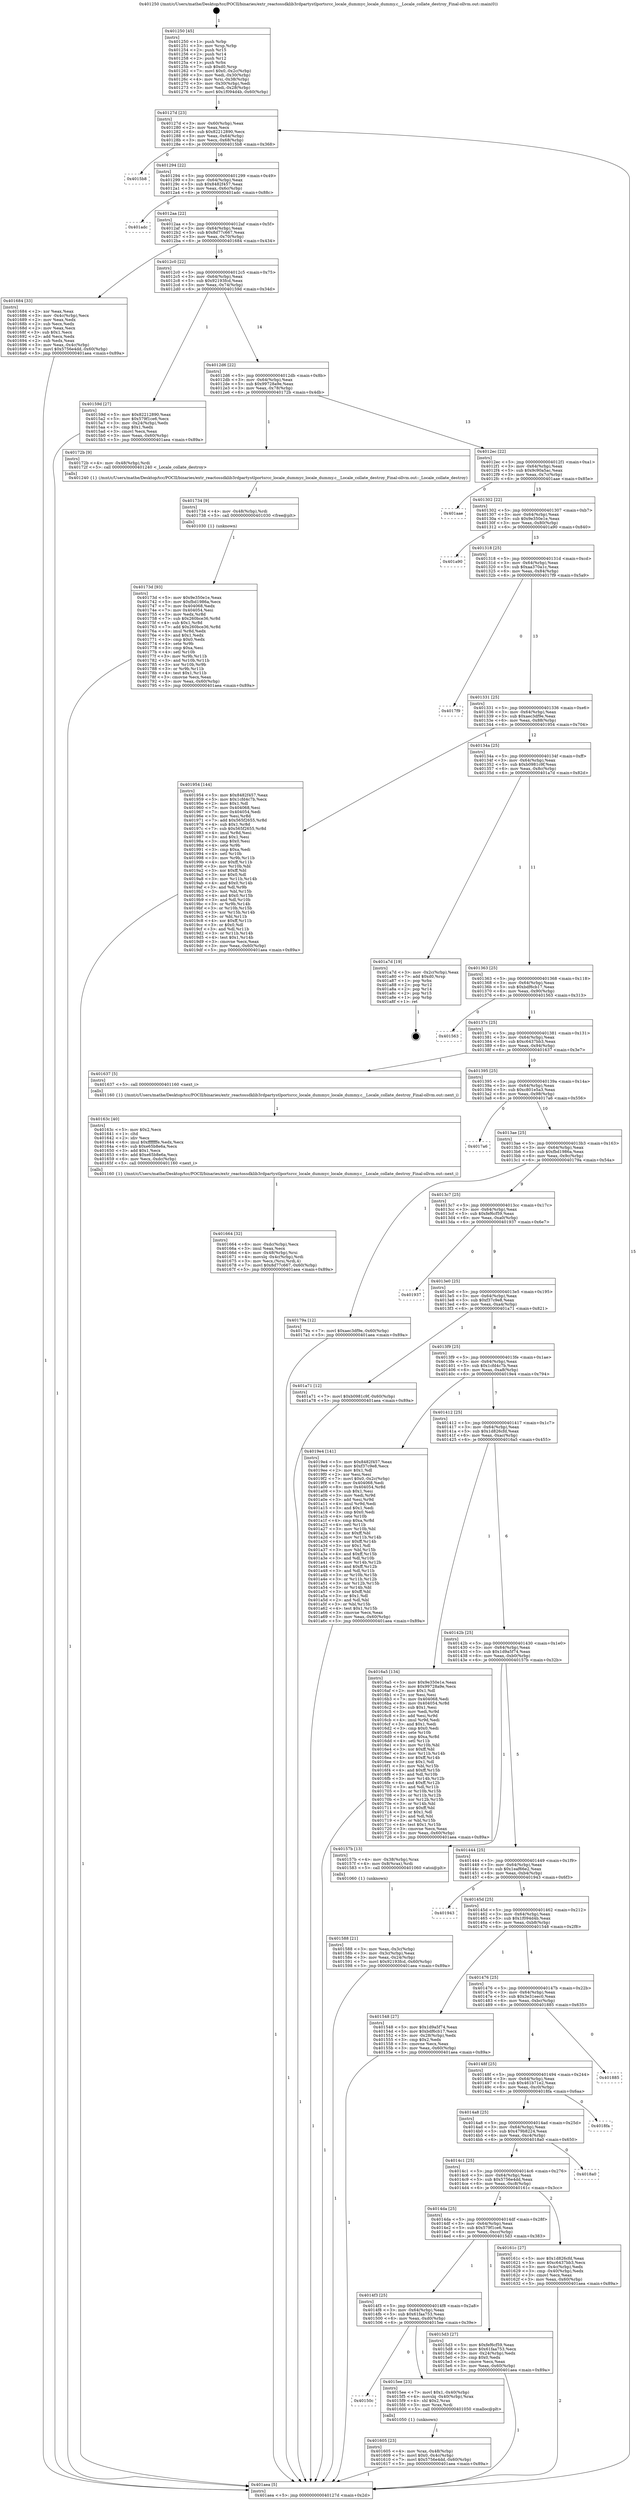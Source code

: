 digraph "0x401250" {
  label = "0x401250 (/mnt/c/Users/mathe/Desktop/tcc/POCII/binaries/extr_reactossdklib3rdpartystlportsrcc_locale_dummyc_locale_dummy.c__Locale_collate_destroy_Final-ollvm.out::main(0))"
  labelloc = "t"
  node[shape=record]

  Entry [label="",width=0.3,height=0.3,shape=circle,fillcolor=black,style=filled]
  "0x40127d" [label="{
     0x40127d [23]\l
     | [instrs]\l
     &nbsp;&nbsp;0x40127d \<+3\>: mov -0x60(%rbp),%eax\l
     &nbsp;&nbsp;0x401280 \<+2\>: mov %eax,%ecx\l
     &nbsp;&nbsp;0x401282 \<+6\>: sub $0x82212890,%ecx\l
     &nbsp;&nbsp;0x401288 \<+3\>: mov %eax,-0x64(%rbp)\l
     &nbsp;&nbsp;0x40128b \<+3\>: mov %ecx,-0x68(%rbp)\l
     &nbsp;&nbsp;0x40128e \<+6\>: je 00000000004015b8 \<main+0x368\>\l
  }"]
  "0x4015b8" [label="{
     0x4015b8\l
  }", style=dashed]
  "0x401294" [label="{
     0x401294 [22]\l
     | [instrs]\l
     &nbsp;&nbsp;0x401294 \<+5\>: jmp 0000000000401299 \<main+0x49\>\l
     &nbsp;&nbsp;0x401299 \<+3\>: mov -0x64(%rbp),%eax\l
     &nbsp;&nbsp;0x40129c \<+5\>: sub $0x8482f457,%eax\l
     &nbsp;&nbsp;0x4012a1 \<+3\>: mov %eax,-0x6c(%rbp)\l
     &nbsp;&nbsp;0x4012a4 \<+6\>: je 0000000000401adc \<main+0x88c\>\l
  }"]
  Exit [label="",width=0.3,height=0.3,shape=circle,fillcolor=black,style=filled,peripheries=2]
  "0x401adc" [label="{
     0x401adc\l
  }", style=dashed]
  "0x4012aa" [label="{
     0x4012aa [22]\l
     | [instrs]\l
     &nbsp;&nbsp;0x4012aa \<+5\>: jmp 00000000004012af \<main+0x5f\>\l
     &nbsp;&nbsp;0x4012af \<+3\>: mov -0x64(%rbp),%eax\l
     &nbsp;&nbsp;0x4012b2 \<+5\>: sub $0x8d77c667,%eax\l
     &nbsp;&nbsp;0x4012b7 \<+3\>: mov %eax,-0x70(%rbp)\l
     &nbsp;&nbsp;0x4012ba \<+6\>: je 0000000000401684 \<main+0x434\>\l
  }"]
  "0x40173d" [label="{
     0x40173d [93]\l
     | [instrs]\l
     &nbsp;&nbsp;0x40173d \<+5\>: mov $0x9e350e1e,%eax\l
     &nbsp;&nbsp;0x401742 \<+5\>: mov $0xfbd1986a,%ecx\l
     &nbsp;&nbsp;0x401747 \<+7\>: mov 0x404068,%edx\l
     &nbsp;&nbsp;0x40174e \<+7\>: mov 0x404054,%esi\l
     &nbsp;&nbsp;0x401755 \<+3\>: mov %edx,%r8d\l
     &nbsp;&nbsp;0x401758 \<+7\>: sub $0x260bce36,%r8d\l
     &nbsp;&nbsp;0x40175f \<+4\>: sub $0x1,%r8d\l
     &nbsp;&nbsp;0x401763 \<+7\>: add $0x260bce36,%r8d\l
     &nbsp;&nbsp;0x40176a \<+4\>: imul %r8d,%edx\l
     &nbsp;&nbsp;0x40176e \<+3\>: and $0x1,%edx\l
     &nbsp;&nbsp;0x401771 \<+3\>: cmp $0x0,%edx\l
     &nbsp;&nbsp;0x401774 \<+4\>: sete %r9b\l
     &nbsp;&nbsp;0x401778 \<+3\>: cmp $0xa,%esi\l
     &nbsp;&nbsp;0x40177b \<+4\>: setl %r10b\l
     &nbsp;&nbsp;0x40177f \<+3\>: mov %r9b,%r11b\l
     &nbsp;&nbsp;0x401782 \<+3\>: and %r10b,%r11b\l
     &nbsp;&nbsp;0x401785 \<+3\>: xor %r10b,%r9b\l
     &nbsp;&nbsp;0x401788 \<+3\>: or %r9b,%r11b\l
     &nbsp;&nbsp;0x40178b \<+4\>: test $0x1,%r11b\l
     &nbsp;&nbsp;0x40178f \<+3\>: cmovne %ecx,%eax\l
     &nbsp;&nbsp;0x401792 \<+3\>: mov %eax,-0x60(%rbp)\l
     &nbsp;&nbsp;0x401795 \<+5\>: jmp 0000000000401aea \<main+0x89a\>\l
  }"]
  "0x401684" [label="{
     0x401684 [33]\l
     | [instrs]\l
     &nbsp;&nbsp;0x401684 \<+2\>: xor %eax,%eax\l
     &nbsp;&nbsp;0x401686 \<+3\>: mov -0x4c(%rbp),%ecx\l
     &nbsp;&nbsp;0x401689 \<+2\>: mov %eax,%edx\l
     &nbsp;&nbsp;0x40168b \<+2\>: sub %ecx,%edx\l
     &nbsp;&nbsp;0x40168d \<+2\>: mov %eax,%ecx\l
     &nbsp;&nbsp;0x40168f \<+3\>: sub $0x1,%ecx\l
     &nbsp;&nbsp;0x401692 \<+2\>: add %ecx,%edx\l
     &nbsp;&nbsp;0x401694 \<+2\>: sub %edx,%eax\l
     &nbsp;&nbsp;0x401696 \<+3\>: mov %eax,-0x4c(%rbp)\l
     &nbsp;&nbsp;0x401699 \<+7\>: movl $0x5756e4dd,-0x60(%rbp)\l
     &nbsp;&nbsp;0x4016a0 \<+5\>: jmp 0000000000401aea \<main+0x89a\>\l
  }"]
  "0x4012c0" [label="{
     0x4012c0 [22]\l
     | [instrs]\l
     &nbsp;&nbsp;0x4012c0 \<+5\>: jmp 00000000004012c5 \<main+0x75\>\l
     &nbsp;&nbsp;0x4012c5 \<+3\>: mov -0x64(%rbp),%eax\l
     &nbsp;&nbsp;0x4012c8 \<+5\>: sub $0x92193fcd,%eax\l
     &nbsp;&nbsp;0x4012cd \<+3\>: mov %eax,-0x74(%rbp)\l
     &nbsp;&nbsp;0x4012d0 \<+6\>: je 000000000040159d \<main+0x34d\>\l
  }"]
  "0x401734" [label="{
     0x401734 [9]\l
     | [instrs]\l
     &nbsp;&nbsp;0x401734 \<+4\>: mov -0x48(%rbp),%rdi\l
     &nbsp;&nbsp;0x401738 \<+5\>: call 0000000000401030 \<free@plt\>\l
     | [calls]\l
     &nbsp;&nbsp;0x401030 \{1\} (unknown)\l
  }"]
  "0x40159d" [label="{
     0x40159d [27]\l
     | [instrs]\l
     &nbsp;&nbsp;0x40159d \<+5\>: mov $0x82212890,%eax\l
     &nbsp;&nbsp;0x4015a2 \<+5\>: mov $0x579f1ce6,%ecx\l
     &nbsp;&nbsp;0x4015a7 \<+3\>: mov -0x24(%rbp),%edx\l
     &nbsp;&nbsp;0x4015aa \<+3\>: cmp $0x1,%edx\l
     &nbsp;&nbsp;0x4015ad \<+3\>: cmovl %ecx,%eax\l
     &nbsp;&nbsp;0x4015b0 \<+3\>: mov %eax,-0x60(%rbp)\l
     &nbsp;&nbsp;0x4015b3 \<+5\>: jmp 0000000000401aea \<main+0x89a\>\l
  }"]
  "0x4012d6" [label="{
     0x4012d6 [22]\l
     | [instrs]\l
     &nbsp;&nbsp;0x4012d6 \<+5\>: jmp 00000000004012db \<main+0x8b\>\l
     &nbsp;&nbsp;0x4012db \<+3\>: mov -0x64(%rbp),%eax\l
     &nbsp;&nbsp;0x4012de \<+5\>: sub $0x99728a9e,%eax\l
     &nbsp;&nbsp;0x4012e3 \<+3\>: mov %eax,-0x78(%rbp)\l
     &nbsp;&nbsp;0x4012e6 \<+6\>: je 000000000040172b \<main+0x4db\>\l
  }"]
  "0x401664" [label="{
     0x401664 [32]\l
     | [instrs]\l
     &nbsp;&nbsp;0x401664 \<+6\>: mov -0xdc(%rbp),%ecx\l
     &nbsp;&nbsp;0x40166a \<+3\>: imul %eax,%ecx\l
     &nbsp;&nbsp;0x40166d \<+4\>: mov -0x48(%rbp),%rsi\l
     &nbsp;&nbsp;0x401671 \<+4\>: movslq -0x4c(%rbp),%rdi\l
     &nbsp;&nbsp;0x401675 \<+3\>: mov %ecx,(%rsi,%rdi,4)\l
     &nbsp;&nbsp;0x401678 \<+7\>: movl $0x8d77c667,-0x60(%rbp)\l
     &nbsp;&nbsp;0x40167f \<+5\>: jmp 0000000000401aea \<main+0x89a\>\l
  }"]
  "0x40172b" [label="{
     0x40172b [9]\l
     | [instrs]\l
     &nbsp;&nbsp;0x40172b \<+4\>: mov -0x48(%rbp),%rdi\l
     &nbsp;&nbsp;0x40172f \<+5\>: call 0000000000401240 \<_Locale_collate_destroy\>\l
     | [calls]\l
     &nbsp;&nbsp;0x401240 \{1\} (/mnt/c/Users/mathe/Desktop/tcc/POCII/binaries/extr_reactossdklib3rdpartystlportsrcc_locale_dummyc_locale_dummy.c__Locale_collate_destroy_Final-ollvm.out::_Locale_collate_destroy)\l
  }"]
  "0x4012ec" [label="{
     0x4012ec [22]\l
     | [instrs]\l
     &nbsp;&nbsp;0x4012ec \<+5\>: jmp 00000000004012f1 \<main+0xa1\>\l
     &nbsp;&nbsp;0x4012f1 \<+3\>: mov -0x64(%rbp),%eax\l
     &nbsp;&nbsp;0x4012f4 \<+5\>: sub $0x9c90a5ac,%eax\l
     &nbsp;&nbsp;0x4012f9 \<+3\>: mov %eax,-0x7c(%rbp)\l
     &nbsp;&nbsp;0x4012fc \<+6\>: je 0000000000401aae \<main+0x85e\>\l
  }"]
  "0x40163c" [label="{
     0x40163c [40]\l
     | [instrs]\l
     &nbsp;&nbsp;0x40163c \<+5\>: mov $0x2,%ecx\l
     &nbsp;&nbsp;0x401641 \<+1\>: cltd\l
     &nbsp;&nbsp;0x401642 \<+2\>: idiv %ecx\l
     &nbsp;&nbsp;0x401644 \<+6\>: imul $0xfffffffe,%edx,%ecx\l
     &nbsp;&nbsp;0x40164a \<+6\>: sub $0xe65b8e6a,%ecx\l
     &nbsp;&nbsp;0x401650 \<+3\>: add $0x1,%ecx\l
     &nbsp;&nbsp;0x401653 \<+6\>: add $0xe65b8e6a,%ecx\l
     &nbsp;&nbsp;0x401659 \<+6\>: mov %ecx,-0xdc(%rbp)\l
     &nbsp;&nbsp;0x40165f \<+5\>: call 0000000000401160 \<next_i\>\l
     | [calls]\l
     &nbsp;&nbsp;0x401160 \{1\} (/mnt/c/Users/mathe/Desktop/tcc/POCII/binaries/extr_reactossdklib3rdpartystlportsrcc_locale_dummyc_locale_dummy.c__Locale_collate_destroy_Final-ollvm.out::next_i)\l
  }"]
  "0x401aae" [label="{
     0x401aae\l
  }", style=dashed]
  "0x401302" [label="{
     0x401302 [22]\l
     | [instrs]\l
     &nbsp;&nbsp;0x401302 \<+5\>: jmp 0000000000401307 \<main+0xb7\>\l
     &nbsp;&nbsp;0x401307 \<+3\>: mov -0x64(%rbp),%eax\l
     &nbsp;&nbsp;0x40130a \<+5\>: sub $0x9e350e1e,%eax\l
     &nbsp;&nbsp;0x40130f \<+3\>: mov %eax,-0x80(%rbp)\l
     &nbsp;&nbsp;0x401312 \<+6\>: je 0000000000401a90 \<main+0x840\>\l
  }"]
  "0x401605" [label="{
     0x401605 [23]\l
     | [instrs]\l
     &nbsp;&nbsp;0x401605 \<+4\>: mov %rax,-0x48(%rbp)\l
     &nbsp;&nbsp;0x401609 \<+7\>: movl $0x0,-0x4c(%rbp)\l
     &nbsp;&nbsp;0x401610 \<+7\>: movl $0x5756e4dd,-0x60(%rbp)\l
     &nbsp;&nbsp;0x401617 \<+5\>: jmp 0000000000401aea \<main+0x89a\>\l
  }"]
  "0x401a90" [label="{
     0x401a90\l
  }", style=dashed]
  "0x401318" [label="{
     0x401318 [25]\l
     | [instrs]\l
     &nbsp;&nbsp;0x401318 \<+5\>: jmp 000000000040131d \<main+0xcd\>\l
     &nbsp;&nbsp;0x40131d \<+3\>: mov -0x64(%rbp),%eax\l
     &nbsp;&nbsp;0x401320 \<+5\>: sub $0xaa370a1c,%eax\l
     &nbsp;&nbsp;0x401325 \<+6\>: mov %eax,-0x84(%rbp)\l
     &nbsp;&nbsp;0x40132b \<+6\>: je 00000000004017f9 \<main+0x5a9\>\l
  }"]
  "0x40150c" [label="{
     0x40150c\l
  }", style=dashed]
  "0x4017f9" [label="{
     0x4017f9\l
  }", style=dashed]
  "0x401331" [label="{
     0x401331 [25]\l
     | [instrs]\l
     &nbsp;&nbsp;0x401331 \<+5\>: jmp 0000000000401336 \<main+0xe6\>\l
     &nbsp;&nbsp;0x401336 \<+3\>: mov -0x64(%rbp),%eax\l
     &nbsp;&nbsp;0x401339 \<+5\>: sub $0xaec3df9e,%eax\l
     &nbsp;&nbsp;0x40133e \<+6\>: mov %eax,-0x88(%rbp)\l
     &nbsp;&nbsp;0x401344 \<+6\>: je 0000000000401954 \<main+0x704\>\l
  }"]
  "0x4015ee" [label="{
     0x4015ee [23]\l
     | [instrs]\l
     &nbsp;&nbsp;0x4015ee \<+7\>: movl $0x1,-0x40(%rbp)\l
     &nbsp;&nbsp;0x4015f5 \<+4\>: movslq -0x40(%rbp),%rax\l
     &nbsp;&nbsp;0x4015f9 \<+4\>: shl $0x2,%rax\l
     &nbsp;&nbsp;0x4015fd \<+3\>: mov %rax,%rdi\l
     &nbsp;&nbsp;0x401600 \<+5\>: call 0000000000401050 \<malloc@plt\>\l
     | [calls]\l
     &nbsp;&nbsp;0x401050 \{1\} (unknown)\l
  }"]
  "0x401954" [label="{
     0x401954 [144]\l
     | [instrs]\l
     &nbsp;&nbsp;0x401954 \<+5\>: mov $0x8482f457,%eax\l
     &nbsp;&nbsp;0x401959 \<+5\>: mov $0x1cfd4c7b,%ecx\l
     &nbsp;&nbsp;0x40195e \<+2\>: mov $0x1,%dl\l
     &nbsp;&nbsp;0x401960 \<+7\>: mov 0x404068,%esi\l
     &nbsp;&nbsp;0x401967 \<+7\>: mov 0x404054,%edi\l
     &nbsp;&nbsp;0x40196e \<+3\>: mov %esi,%r8d\l
     &nbsp;&nbsp;0x401971 \<+7\>: add $0x565f2655,%r8d\l
     &nbsp;&nbsp;0x401978 \<+4\>: sub $0x1,%r8d\l
     &nbsp;&nbsp;0x40197c \<+7\>: sub $0x565f2655,%r8d\l
     &nbsp;&nbsp;0x401983 \<+4\>: imul %r8d,%esi\l
     &nbsp;&nbsp;0x401987 \<+3\>: and $0x1,%esi\l
     &nbsp;&nbsp;0x40198a \<+3\>: cmp $0x0,%esi\l
     &nbsp;&nbsp;0x40198d \<+4\>: sete %r9b\l
     &nbsp;&nbsp;0x401991 \<+3\>: cmp $0xa,%edi\l
     &nbsp;&nbsp;0x401994 \<+4\>: setl %r10b\l
     &nbsp;&nbsp;0x401998 \<+3\>: mov %r9b,%r11b\l
     &nbsp;&nbsp;0x40199b \<+4\>: xor $0xff,%r11b\l
     &nbsp;&nbsp;0x40199f \<+3\>: mov %r10b,%bl\l
     &nbsp;&nbsp;0x4019a2 \<+3\>: xor $0xff,%bl\l
     &nbsp;&nbsp;0x4019a5 \<+3\>: xor $0x0,%dl\l
     &nbsp;&nbsp;0x4019a8 \<+3\>: mov %r11b,%r14b\l
     &nbsp;&nbsp;0x4019ab \<+4\>: and $0x0,%r14b\l
     &nbsp;&nbsp;0x4019af \<+3\>: and %dl,%r9b\l
     &nbsp;&nbsp;0x4019b2 \<+3\>: mov %bl,%r15b\l
     &nbsp;&nbsp;0x4019b5 \<+4\>: and $0x0,%r15b\l
     &nbsp;&nbsp;0x4019b9 \<+3\>: and %dl,%r10b\l
     &nbsp;&nbsp;0x4019bc \<+3\>: or %r9b,%r14b\l
     &nbsp;&nbsp;0x4019bf \<+3\>: or %r10b,%r15b\l
     &nbsp;&nbsp;0x4019c2 \<+3\>: xor %r15b,%r14b\l
     &nbsp;&nbsp;0x4019c5 \<+3\>: or %bl,%r11b\l
     &nbsp;&nbsp;0x4019c8 \<+4\>: xor $0xff,%r11b\l
     &nbsp;&nbsp;0x4019cc \<+3\>: or $0x0,%dl\l
     &nbsp;&nbsp;0x4019cf \<+3\>: and %dl,%r11b\l
     &nbsp;&nbsp;0x4019d2 \<+3\>: or %r11b,%r14b\l
     &nbsp;&nbsp;0x4019d5 \<+4\>: test $0x1,%r14b\l
     &nbsp;&nbsp;0x4019d9 \<+3\>: cmovne %ecx,%eax\l
     &nbsp;&nbsp;0x4019dc \<+3\>: mov %eax,-0x60(%rbp)\l
     &nbsp;&nbsp;0x4019df \<+5\>: jmp 0000000000401aea \<main+0x89a\>\l
  }"]
  "0x40134a" [label="{
     0x40134a [25]\l
     | [instrs]\l
     &nbsp;&nbsp;0x40134a \<+5\>: jmp 000000000040134f \<main+0xff\>\l
     &nbsp;&nbsp;0x40134f \<+3\>: mov -0x64(%rbp),%eax\l
     &nbsp;&nbsp;0x401352 \<+5\>: sub $0xb0981c9f,%eax\l
     &nbsp;&nbsp;0x401357 \<+6\>: mov %eax,-0x8c(%rbp)\l
     &nbsp;&nbsp;0x40135d \<+6\>: je 0000000000401a7d \<main+0x82d\>\l
  }"]
  "0x4014f3" [label="{
     0x4014f3 [25]\l
     | [instrs]\l
     &nbsp;&nbsp;0x4014f3 \<+5\>: jmp 00000000004014f8 \<main+0x2a8\>\l
     &nbsp;&nbsp;0x4014f8 \<+3\>: mov -0x64(%rbp),%eax\l
     &nbsp;&nbsp;0x4014fb \<+5\>: sub $0x61faa753,%eax\l
     &nbsp;&nbsp;0x401500 \<+6\>: mov %eax,-0xd0(%rbp)\l
     &nbsp;&nbsp;0x401506 \<+6\>: je 00000000004015ee \<main+0x39e\>\l
  }"]
  "0x401a7d" [label="{
     0x401a7d [19]\l
     | [instrs]\l
     &nbsp;&nbsp;0x401a7d \<+3\>: mov -0x2c(%rbp),%eax\l
     &nbsp;&nbsp;0x401a80 \<+7\>: add $0xd0,%rsp\l
     &nbsp;&nbsp;0x401a87 \<+1\>: pop %rbx\l
     &nbsp;&nbsp;0x401a88 \<+2\>: pop %r12\l
     &nbsp;&nbsp;0x401a8a \<+2\>: pop %r14\l
     &nbsp;&nbsp;0x401a8c \<+2\>: pop %r15\l
     &nbsp;&nbsp;0x401a8e \<+1\>: pop %rbp\l
     &nbsp;&nbsp;0x401a8f \<+1\>: ret\l
  }"]
  "0x401363" [label="{
     0x401363 [25]\l
     | [instrs]\l
     &nbsp;&nbsp;0x401363 \<+5\>: jmp 0000000000401368 \<main+0x118\>\l
     &nbsp;&nbsp;0x401368 \<+3\>: mov -0x64(%rbp),%eax\l
     &nbsp;&nbsp;0x40136b \<+5\>: sub $0xbdf6cb17,%eax\l
     &nbsp;&nbsp;0x401370 \<+6\>: mov %eax,-0x90(%rbp)\l
     &nbsp;&nbsp;0x401376 \<+6\>: je 0000000000401563 \<main+0x313\>\l
  }"]
  "0x4015d3" [label="{
     0x4015d3 [27]\l
     | [instrs]\l
     &nbsp;&nbsp;0x4015d3 \<+5\>: mov $0xfef6cf59,%eax\l
     &nbsp;&nbsp;0x4015d8 \<+5\>: mov $0x61faa753,%ecx\l
     &nbsp;&nbsp;0x4015dd \<+3\>: mov -0x24(%rbp),%edx\l
     &nbsp;&nbsp;0x4015e0 \<+3\>: cmp $0x0,%edx\l
     &nbsp;&nbsp;0x4015e3 \<+3\>: cmove %ecx,%eax\l
     &nbsp;&nbsp;0x4015e6 \<+3\>: mov %eax,-0x60(%rbp)\l
     &nbsp;&nbsp;0x4015e9 \<+5\>: jmp 0000000000401aea \<main+0x89a\>\l
  }"]
  "0x401563" [label="{
     0x401563\l
  }", style=dashed]
  "0x40137c" [label="{
     0x40137c [25]\l
     | [instrs]\l
     &nbsp;&nbsp;0x40137c \<+5\>: jmp 0000000000401381 \<main+0x131\>\l
     &nbsp;&nbsp;0x401381 \<+3\>: mov -0x64(%rbp),%eax\l
     &nbsp;&nbsp;0x401384 \<+5\>: sub $0xc6437bb3,%eax\l
     &nbsp;&nbsp;0x401389 \<+6\>: mov %eax,-0x94(%rbp)\l
     &nbsp;&nbsp;0x40138f \<+6\>: je 0000000000401637 \<main+0x3e7\>\l
  }"]
  "0x4014da" [label="{
     0x4014da [25]\l
     | [instrs]\l
     &nbsp;&nbsp;0x4014da \<+5\>: jmp 00000000004014df \<main+0x28f\>\l
     &nbsp;&nbsp;0x4014df \<+3\>: mov -0x64(%rbp),%eax\l
     &nbsp;&nbsp;0x4014e2 \<+5\>: sub $0x579f1ce6,%eax\l
     &nbsp;&nbsp;0x4014e7 \<+6\>: mov %eax,-0xcc(%rbp)\l
     &nbsp;&nbsp;0x4014ed \<+6\>: je 00000000004015d3 \<main+0x383\>\l
  }"]
  "0x401637" [label="{
     0x401637 [5]\l
     | [instrs]\l
     &nbsp;&nbsp;0x401637 \<+5\>: call 0000000000401160 \<next_i\>\l
     | [calls]\l
     &nbsp;&nbsp;0x401160 \{1\} (/mnt/c/Users/mathe/Desktop/tcc/POCII/binaries/extr_reactossdklib3rdpartystlportsrcc_locale_dummyc_locale_dummy.c__Locale_collate_destroy_Final-ollvm.out::next_i)\l
  }"]
  "0x401395" [label="{
     0x401395 [25]\l
     | [instrs]\l
     &nbsp;&nbsp;0x401395 \<+5\>: jmp 000000000040139a \<main+0x14a\>\l
     &nbsp;&nbsp;0x40139a \<+3\>: mov -0x64(%rbp),%eax\l
     &nbsp;&nbsp;0x40139d \<+5\>: sub $0xc801e5a3,%eax\l
     &nbsp;&nbsp;0x4013a2 \<+6\>: mov %eax,-0x98(%rbp)\l
     &nbsp;&nbsp;0x4013a8 \<+6\>: je 00000000004017a6 \<main+0x556\>\l
  }"]
  "0x40161c" [label="{
     0x40161c [27]\l
     | [instrs]\l
     &nbsp;&nbsp;0x40161c \<+5\>: mov $0x1d826cfd,%eax\l
     &nbsp;&nbsp;0x401621 \<+5\>: mov $0xc6437bb3,%ecx\l
     &nbsp;&nbsp;0x401626 \<+3\>: mov -0x4c(%rbp),%edx\l
     &nbsp;&nbsp;0x401629 \<+3\>: cmp -0x40(%rbp),%edx\l
     &nbsp;&nbsp;0x40162c \<+3\>: cmovl %ecx,%eax\l
     &nbsp;&nbsp;0x40162f \<+3\>: mov %eax,-0x60(%rbp)\l
     &nbsp;&nbsp;0x401632 \<+5\>: jmp 0000000000401aea \<main+0x89a\>\l
  }"]
  "0x4017a6" [label="{
     0x4017a6\l
  }", style=dashed]
  "0x4013ae" [label="{
     0x4013ae [25]\l
     | [instrs]\l
     &nbsp;&nbsp;0x4013ae \<+5\>: jmp 00000000004013b3 \<main+0x163\>\l
     &nbsp;&nbsp;0x4013b3 \<+3\>: mov -0x64(%rbp),%eax\l
     &nbsp;&nbsp;0x4013b6 \<+5\>: sub $0xfbd1986a,%eax\l
     &nbsp;&nbsp;0x4013bb \<+6\>: mov %eax,-0x9c(%rbp)\l
     &nbsp;&nbsp;0x4013c1 \<+6\>: je 000000000040179a \<main+0x54a\>\l
  }"]
  "0x4014c1" [label="{
     0x4014c1 [25]\l
     | [instrs]\l
     &nbsp;&nbsp;0x4014c1 \<+5\>: jmp 00000000004014c6 \<main+0x276\>\l
     &nbsp;&nbsp;0x4014c6 \<+3\>: mov -0x64(%rbp),%eax\l
     &nbsp;&nbsp;0x4014c9 \<+5\>: sub $0x5756e4dd,%eax\l
     &nbsp;&nbsp;0x4014ce \<+6\>: mov %eax,-0xc8(%rbp)\l
     &nbsp;&nbsp;0x4014d4 \<+6\>: je 000000000040161c \<main+0x3cc\>\l
  }"]
  "0x40179a" [label="{
     0x40179a [12]\l
     | [instrs]\l
     &nbsp;&nbsp;0x40179a \<+7\>: movl $0xaec3df9e,-0x60(%rbp)\l
     &nbsp;&nbsp;0x4017a1 \<+5\>: jmp 0000000000401aea \<main+0x89a\>\l
  }"]
  "0x4013c7" [label="{
     0x4013c7 [25]\l
     | [instrs]\l
     &nbsp;&nbsp;0x4013c7 \<+5\>: jmp 00000000004013cc \<main+0x17c\>\l
     &nbsp;&nbsp;0x4013cc \<+3\>: mov -0x64(%rbp),%eax\l
     &nbsp;&nbsp;0x4013cf \<+5\>: sub $0xfef6cf59,%eax\l
     &nbsp;&nbsp;0x4013d4 \<+6\>: mov %eax,-0xa0(%rbp)\l
     &nbsp;&nbsp;0x4013da \<+6\>: je 0000000000401937 \<main+0x6e7\>\l
  }"]
  "0x4018a0" [label="{
     0x4018a0\l
  }", style=dashed]
  "0x401937" [label="{
     0x401937\l
  }", style=dashed]
  "0x4013e0" [label="{
     0x4013e0 [25]\l
     | [instrs]\l
     &nbsp;&nbsp;0x4013e0 \<+5\>: jmp 00000000004013e5 \<main+0x195\>\l
     &nbsp;&nbsp;0x4013e5 \<+3\>: mov -0x64(%rbp),%eax\l
     &nbsp;&nbsp;0x4013e8 \<+5\>: sub $0xf37c9e8,%eax\l
     &nbsp;&nbsp;0x4013ed \<+6\>: mov %eax,-0xa4(%rbp)\l
     &nbsp;&nbsp;0x4013f3 \<+6\>: je 0000000000401a71 \<main+0x821\>\l
  }"]
  "0x4014a8" [label="{
     0x4014a8 [25]\l
     | [instrs]\l
     &nbsp;&nbsp;0x4014a8 \<+5\>: jmp 00000000004014ad \<main+0x25d\>\l
     &nbsp;&nbsp;0x4014ad \<+3\>: mov -0x64(%rbp),%eax\l
     &nbsp;&nbsp;0x4014b0 \<+5\>: sub $0x479b8224,%eax\l
     &nbsp;&nbsp;0x4014b5 \<+6\>: mov %eax,-0xc4(%rbp)\l
     &nbsp;&nbsp;0x4014bb \<+6\>: je 00000000004018a0 \<main+0x650\>\l
  }"]
  "0x401a71" [label="{
     0x401a71 [12]\l
     | [instrs]\l
     &nbsp;&nbsp;0x401a71 \<+7\>: movl $0xb0981c9f,-0x60(%rbp)\l
     &nbsp;&nbsp;0x401a78 \<+5\>: jmp 0000000000401aea \<main+0x89a\>\l
  }"]
  "0x4013f9" [label="{
     0x4013f9 [25]\l
     | [instrs]\l
     &nbsp;&nbsp;0x4013f9 \<+5\>: jmp 00000000004013fe \<main+0x1ae\>\l
     &nbsp;&nbsp;0x4013fe \<+3\>: mov -0x64(%rbp),%eax\l
     &nbsp;&nbsp;0x401401 \<+5\>: sub $0x1cfd4c7b,%eax\l
     &nbsp;&nbsp;0x401406 \<+6\>: mov %eax,-0xa8(%rbp)\l
     &nbsp;&nbsp;0x40140c \<+6\>: je 00000000004019e4 \<main+0x794\>\l
  }"]
  "0x4018fa" [label="{
     0x4018fa\l
  }", style=dashed]
  "0x4019e4" [label="{
     0x4019e4 [141]\l
     | [instrs]\l
     &nbsp;&nbsp;0x4019e4 \<+5\>: mov $0x8482f457,%eax\l
     &nbsp;&nbsp;0x4019e9 \<+5\>: mov $0xf37c9e8,%ecx\l
     &nbsp;&nbsp;0x4019ee \<+2\>: mov $0x1,%dl\l
     &nbsp;&nbsp;0x4019f0 \<+2\>: xor %esi,%esi\l
     &nbsp;&nbsp;0x4019f2 \<+7\>: movl $0x0,-0x2c(%rbp)\l
     &nbsp;&nbsp;0x4019f9 \<+7\>: mov 0x404068,%edi\l
     &nbsp;&nbsp;0x401a00 \<+8\>: mov 0x404054,%r8d\l
     &nbsp;&nbsp;0x401a08 \<+3\>: sub $0x1,%esi\l
     &nbsp;&nbsp;0x401a0b \<+3\>: mov %edi,%r9d\l
     &nbsp;&nbsp;0x401a0e \<+3\>: add %esi,%r9d\l
     &nbsp;&nbsp;0x401a11 \<+4\>: imul %r9d,%edi\l
     &nbsp;&nbsp;0x401a15 \<+3\>: and $0x1,%edi\l
     &nbsp;&nbsp;0x401a18 \<+3\>: cmp $0x0,%edi\l
     &nbsp;&nbsp;0x401a1b \<+4\>: sete %r10b\l
     &nbsp;&nbsp;0x401a1f \<+4\>: cmp $0xa,%r8d\l
     &nbsp;&nbsp;0x401a23 \<+4\>: setl %r11b\l
     &nbsp;&nbsp;0x401a27 \<+3\>: mov %r10b,%bl\l
     &nbsp;&nbsp;0x401a2a \<+3\>: xor $0xff,%bl\l
     &nbsp;&nbsp;0x401a2d \<+3\>: mov %r11b,%r14b\l
     &nbsp;&nbsp;0x401a30 \<+4\>: xor $0xff,%r14b\l
     &nbsp;&nbsp;0x401a34 \<+3\>: xor $0x1,%dl\l
     &nbsp;&nbsp;0x401a37 \<+3\>: mov %bl,%r15b\l
     &nbsp;&nbsp;0x401a3a \<+4\>: and $0xff,%r15b\l
     &nbsp;&nbsp;0x401a3e \<+3\>: and %dl,%r10b\l
     &nbsp;&nbsp;0x401a41 \<+3\>: mov %r14b,%r12b\l
     &nbsp;&nbsp;0x401a44 \<+4\>: and $0xff,%r12b\l
     &nbsp;&nbsp;0x401a48 \<+3\>: and %dl,%r11b\l
     &nbsp;&nbsp;0x401a4b \<+3\>: or %r10b,%r15b\l
     &nbsp;&nbsp;0x401a4e \<+3\>: or %r11b,%r12b\l
     &nbsp;&nbsp;0x401a51 \<+3\>: xor %r12b,%r15b\l
     &nbsp;&nbsp;0x401a54 \<+3\>: or %r14b,%bl\l
     &nbsp;&nbsp;0x401a57 \<+3\>: xor $0xff,%bl\l
     &nbsp;&nbsp;0x401a5a \<+3\>: or $0x1,%dl\l
     &nbsp;&nbsp;0x401a5d \<+2\>: and %dl,%bl\l
     &nbsp;&nbsp;0x401a5f \<+3\>: or %bl,%r15b\l
     &nbsp;&nbsp;0x401a62 \<+4\>: test $0x1,%r15b\l
     &nbsp;&nbsp;0x401a66 \<+3\>: cmovne %ecx,%eax\l
     &nbsp;&nbsp;0x401a69 \<+3\>: mov %eax,-0x60(%rbp)\l
     &nbsp;&nbsp;0x401a6c \<+5\>: jmp 0000000000401aea \<main+0x89a\>\l
  }"]
  "0x401412" [label="{
     0x401412 [25]\l
     | [instrs]\l
     &nbsp;&nbsp;0x401412 \<+5\>: jmp 0000000000401417 \<main+0x1c7\>\l
     &nbsp;&nbsp;0x401417 \<+3\>: mov -0x64(%rbp),%eax\l
     &nbsp;&nbsp;0x40141a \<+5\>: sub $0x1d826cfd,%eax\l
     &nbsp;&nbsp;0x40141f \<+6\>: mov %eax,-0xac(%rbp)\l
     &nbsp;&nbsp;0x401425 \<+6\>: je 00000000004016a5 \<main+0x455\>\l
  }"]
  "0x40148f" [label="{
     0x40148f [25]\l
     | [instrs]\l
     &nbsp;&nbsp;0x40148f \<+5\>: jmp 0000000000401494 \<main+0x244\>\l
     &nbsp;&nbsp;0x401494 \<+3\>: mov -0x64(%rbp),%eax\l
     &nbsp;&nbsp;0x401497 \<+5\>: sub $0x461b71e2,%eax\l
     &nbsp;&nbsp;0x40149c \<+6\>: mov %eax,-0xc0(%rbp)\l
     &nbsp;&nbsp;0x4014a2 \<+6\>: je 00000000004018fa \<main+0x6aa\>\l
  }"]
  "0x4016a5" [label="{
     0x4016a5 [134]\l
     | [instrs]\l
     &nbsp;&nbsp;0x4016a5 \<+5\>: mov $0x9e350e1e,%eax\l
     &nbsp;&nbsp;0x4016aa \<+5\>: mov $0x99728a9e,%ecx\l
     &nbsp;&nbsp;0x4016af \<+2\>: mov $0x1,%dl\l
     &nbsp;&nbsp;0x4016b1 \<+2\>: xor %esi,%esi\l
     &nbsp;&nbsp;0x4016b3 \<+7\>: mov 0x404068,%edi\l
     &nbsp;&nbsp;0x4016ba \<+8\>: mov 0x404054,%r8d\l
     &nbsp;&nbsp;0x4016c2 \<+3\>: sub $0x1,%esi\l
     &nbsp;&nbsp;0x4016c5 \<+3\>: mov %edi,%r9d\l
     &nbsp;&nbsp;0x4016c8 \<+3\>: add %esi,%r9d\l
     &nbsp;&nbsp;0x4016cb \<+4\>: imul %r9d,%edi\l
     &nbsp;&nbsp;0x4016cf \<+3\>: and $0x1,%edi\l
     &nbsp;&nbsp;0x4016d2 \<+3\>: cmp $0x0,%edi\l
     &nbsp;&nbsp;0x4016d5 \<+4\>: sete %r10b\l
     &nbsp;&nbsp;0x4016d9 \<+4\>: cmp $0xa,%r8d\l
     &nbsp;&nbsp;0x4016dd \<+4\>: setl %r11b\l
     &nbsp;&nbsp;0x4016e1 \<+3\>: mov %r10b,%bl\l
     &nbsp;&nbsp;0x4016e4 \<+3\>: xor $0xff,%bl\l
     &nbsp;&nbsp;0x4016e7 \<+3\>: mov %r11b,%r14b\l
     &nbsp;&nbsp;0x4016ea \<+4\>: xor $0xff,%r14b\l
     &nbsp;&nbsp;0x4016ee \<+3\>: xor $0x1,%dl\l
     &nbsp;&nbsp;0x4016f1 \<+3\>: mov %bl,%r15b\l
     &nbsp;&nbsp;0x4016f4 \<+4\>: and $0xff,%r15b\l
     &nbsp;&nbsp;0x4016f8 \<+3\>: and %dl,%r10b\l
     &nbsp;&nbsp;0x4016fb \<+3\>: mov %r14b,%r12b\l
     &nbsp;&nbsp;0x4016fe \<+4\>: and $0xff,%r12b\l
     &nbsp;&nbsp;0x401702 \<+3\>: and %dl,%r11b\l
     &nbsp;&nbsp;0x401705 \<+3\>: or %r10b,%r15b\l
     &nbsp;&nbsp;0x401708 \<+3\>: or %r11b,%r12b\l
     &nbsp;&nbsp;0x40170b \<+3\>: xor %r12b,%r15b\l
     &nbsp;&nbsp;0x40170e \<+3\>: or %r14b,%bl\l
     &nbsp;&nbsp;0x401711 \<+3\>: xor $0xff,%bl\l
     &nbsp;&nbsp;0x401714 \<+3\>: or $0x1,%dl\l
     &nbsp;&nbsp;0x401717 \<+2\>: and %dl,%bl\l
     &nbsp;&nbsp;0x401719 \<+3\>: or %bl,%r15b\l
     &nbsp;&nbsp;0x40171c \<+4\>: test $0x1,%r15b\l
     &nbsp;&nbsp;0x401720 \<+3\>: cmovne %ecx,%eax\l
     &nbsp;&nbsp;0x401723 \<+3\>: mov %eax,-0x60(%rbp)\l
     &nbsp;&nbsp;0x401726 \<+5\>: jmp 0000000000401aea \<main+0x89a\>\l
  }"]
  "0x40142b" [label="{
     0x40142b [25]\l
     | [instrs]\l
     &nbsp;&nbsp;0x40142b \<+5\>: jmp 0000000000401430 \<main+0x1e0\>\l
     &nbsp;&nbsp;0x401430 \<+3\>: mov -0x64(%rbp),%eax\l
     &nbsp;&nbsp;0x401433 \<+5\>: sub $0x1d9a5f74,%eax\l
     &nbsp;&nbsp;0x401438 \<+6\>: mov %eax,-0xb0(%rbp)\l
     &nbsp;&nbsp;0x40143e \<+6\>: je 000000000040157b \<main+0x32b\>\l
  }"]
  "0x401885" [label="{
     0x401885\l
  }", style=dashed]
  "0x40157b" [label="{
     0x40157b [13]\l
     | [instrs]\l
     &nbsp;&nbsp;0x40157b \<+4\>: mov -0x38(%rbp),%rax\l
     &nbsp;&nbsp;0x40157f \<+4\>: mov 0x8(%rax),%rdi\l
     &nbsp;&nbsp;0x401583 \<+5\>: call 0000000000401060 \<atoi@plt\>\l
     | [calls]\l
     &nbsp;&nbsp;0x401060 \{1\} (unknown)\l
  }"]
  "0x401444" [label="{
     0x401444 [25]\l
     | [instrs]\l
     &nbsp;&nbsp;0x401444 \<+5\>: jmp 0000000000401449 \<main+0x1f9\>\l
     &nbsp;&nbsp;0x401449 \<+3\>: mov -0x64(%rbp),%eax\l
     &nbsp;&nbsp;0x40144c \<+5\>: sub $0x1eaf66e2,%eax\l
     &nbsp;&nbsp;0x401451 \<+6\>: mov %eax,-0xb4(%rbp)\l
     &nbsp;&nbsp;0x401457 \<+6\>: je 0000000000401943 \<main+0x6f3\>\l
  }"]
  "0x401588" [label="{
     0x401588 [21]\l
     | [instrs]\l
     &nbsp;&nbsp;0x401588 \<+3\>: mov %eax,-0x3c(%rbp)\l
     &nbsp;&nbsp;0x40158b \<+3\>: mov -0x3c(%rbp),%eax\l
     &nbsp;&nbsp;0x40158e \<+3\>: mov %eax,-0x24(%rbp)\l
     &nbsp;&nbsp;0x401591 \<+7\>: movl $0x92193fcd,-0x60(%rbp)\l
     &nbsp;&nbsp;0x401598 \<+5\>: jmp 0000000000401aea \<main+0x89a\>\l
  }"]
  "0x401943" [label="{
     0x401943\l
  }", style=dashed]
  "0x40145d" [label="{
     0x40145d [25]\l
     | [instrs]\l
     &nbsp;&nbsp;0x40145d \<+5\>: jmp 0000000000401462 \<main+0x212\>\l
     &nbsp;&nbsp;0x401462 \<+3\>: mov -0x64(%rbp),%eax\l
     &nbsp;&nbsp;0x401465 \<+5\>: sub $0x1f094d4b,%eax\l
     &nbsp;&nbsp;0x40146a \<+6\>: mov %eax,-0xb8(%rbp)\l
     &nbsp;&nbsp;0x401470 \<+6\>: je 0000000000401548 \<main+0x2f8\>\l
  }"]
  "0x401250" [label="{
     0x401250 [45]\l
     | [instrs]\l
     &nbsp;&nbsp;0x401250 \<+1\>: push %rbp\l
     &nbsp;&nbsp;0x401251 \<+3\>: mov %rsp,%rbp\l
     &nbsp;&nbsp;0x401254 \<+2\>: push %r15\l
     &nbsp;&nbsp;0x401256 \<+2\>: push %r14\l
     &nbsp;&nbsp;0x401258 \<+2\>: push %r12\l
     &nbsp;&nbsp;0x40125a \<+1\>: push %rbx\l
     &nbsp;&nbsp;0x40125b \<+7\>: sub $0xd0,%rsp\l
     &nbsp;&nbsp;0x401262 \<+7\>: movl $0x0,-0x2c(%rbp)\l
     &nbsp;&nbsp;0x401269 \<+3\>: mov %edi,-0x30(%rbp)\l
     &nbsp;&nbsp;0x40126c \<+4\>: mov %rsi,-0x38(%rbp)\l
     &nbsp;&nbsp;0x401270 \<+3\>: mov -0x30(%rbp),%edi\l
     &nbsp;&nbsp;0x401273 \<+3\>: mov %edi,-0x28(%rbp)\l
     &nbsp;&nbsp;0x401276 \<+7\>: movl $0x1f094d4b,-0x60(%rbp)\l
  }"]
  "0x401548" [label="{
     0x401548 [27]\l
     | [instrs]\l
     &nbsp;&nbsp;0x401548 \<+5\>: mov $0x1d9a5f74,%eax\l
     &nbsp;&nbsp;0x40154d \<+5\>: mov $0xbdf6cb17,%ecx\l
     &nbsp;&nbsp;0x401552 \<+3\>: mov -0x28(%rbp),%edx\l
     &nbsp;&nbsp;0x401555 \<+3\>: cmp $0x2,%edx\l
     &nbsp;&nbsp;0x401558 \<+3\>: cmovne %ecx,%eax\l
     &nbsp;&nbsp;0x40155b \<+3\>: mov %eax,-0x60(%rbp)\l
     &nbsp;&nbsp;0x40155e \<+5\>: jmp 0000000000401aea \<main+0x89a\>\l
  }"]
  "0x401476" [label="{
     0x401476 [25]\l
     | [instrs]\l
     &nbsp;&nbsp;0x401476 \<+5\>: jmp 000000000040147b \<main+0x22b\>\l
     &nbsp;&nbsp;0x40147b \<+3\>: mov -0x64(%rbp),%eax\l
     &nbsp;&nbsp;0x40147e \<+5\>: sub $0x3e31eec0,%eax\l
     &nbsp;&nbsp;0x401483 \<+6\>: mov %eax,-0xbc(%rbp)\l
     &nbsp;&nbsp;0x401489 \<+6\>: je 0000000000401885 \<main+0x635\>\l
  }"]
  "0x401aea" [label="{
     0x401aea [5]\l
     | [instrs]\l
     &nbsp;&nbsp;0x401aea \<+5\>: jmp 000000000040127d \<main+0x2d\>\l
  }"]
  Entry -> "0x401250" [label=" 1"]
  "0x40127d" -> "0x4015b8" [label=" 0"]
  "0x40127d" -> "0x401294" [label=" 16"]
  "0x401a7d" -> Exit [label=" 1"]
  "0x401294" -> "0x401adc" [label=" 0"]
  "0x401294" -> "0x4012aa" [label=" 16"]
  "0x401a71" -> "0x401aea" [label=" 1"]
  "0x4012aa" -> "0x401684" [label=" 1"]
  "0x4012aa" -> "0x4012c0" [label=" 15"]
  "0x4019e4" -> "0x401aea" [label=" 1"]
  "0x4012c0" -> "0x40159d" [label=" 1"]
  "0x4012c0" -> "0x4012d6" [label=" 14"]
  "0x401954" -> "0x401aea" [label=" 1"]
  "0x4012d6" -> "0x40172b" [label=" 1"]
  "0x4012d6" -> "0x4012ec" [label=" 13"]
  "0x40179a" -> "0x401aea" [label=" 1"]
  "0x4012ec" -> "0x401aae" [label=" 0"]
  "0x4012ec" -> "0x401302" [label=" 13"]
  "0x40173d" -> "0x401aea" [label=" 1"]
  "0x401302" -> "0x401a90" [label=" 0"]
  "0x401302" -> "0x401318" [label=" 13"]
  "0x401734" -> "0x40173d" [label=" 1"]
  "0x401318" -> "0x4017f9" [label=" 0"]
  "0x401318" -> "0x401331" [label=" 13"]
  "0x40172b" -> "0x401734" [label=" 1"]
  "0x401331" -> "0x401954" [label=" 1"]
  "0x401331" -> "0x40134a" [label=" 12"]
  "0x4016a5" -> "0x401aea" [label=" 1"]
  "0x40134a" -> "0x401a7d" [label=" 1"]
  "0x40134a" -> "0x401363" [label=" 11"]
  "0x401664" -> "0x401aea" [label=" 1"]
  "0x401363" -> "0x401563" [label=" 0"]
  "0x401363" -> "0x40137c" [label=" 11"]
  "0x40163c" -> "0x401664" [label=" 1"]
  "0x40137c" -> "0x401637" [label=" 1"]
  "0x40137c" -> "0x401395" [label=" 10"]
  "0x40161c" -> "0x401aea" [label=" 2"]
  "0x401395" -> "0x4017a6" [label=" 0"]
  "0x401395" -> "0x4013ae" [label=" 10"]
  "0x401605" -> "0x401aea" [label=" 1"]
  "0x4013ae" -> "0x40179a" [label=" 1"]
  "0x4013ae" -> "0x4013c7" [label=" 9"]
  "0x4014f3" -> "0x40150c" [label=" 0"]
  "0x4013c7" -> "0x401937" [label=" 0"]
  "0x4013c7" -> "0x4013e0" [label=" 9"]
  "0x4014f3" -> "0x4015ee" [label=" 1"]
  "0x4013e0" -> "0x401a71" [label=" 1"]
  "0x4013e0" -> "0x4013f9" [label=" 8"]
  "0x4015d3" -> "0x401aea" [label=" 1"]
  "0x4013f9" -> "0x4019e4" [label=" 1"]
  "0x4013f9" -> "0x401412" [label=" 7"]
  "0x4014da" -> "0x4014f3" [label=" 1"]
  "0x401412" -> "0x4016a5" [label=" 1"]
  "0x401412" -> "0x40142b" [label=" 6"]
  "0x401637" -> "0x40163c" [label=" 1"]
  "0x40142b" -> "0x40157b" [label=" 1"]
  "0x40142b" -> "0x401444" [label=" 5"]
  "0x4014c1" -> "0x4014da" [label=" 2"]
  "0x401444" -> "0x401943" [label=" 0"]
  "0x401444" -> "0x40145d" [label=" 5"]
  "0x4015ee" -> "0x401605" [label=" 1"]
  "0x40145d" -> "0x401548" [label=" 1"]
  "0x40145d" -> "0x401476" [label=" 4"]
  "0x401548" -> "0x401aea" [label=" 1"]
  "0x401250" -> "0x40127d" [label=" 1"]
  "0x401aea" -> "0x40127d" [label=" 15"]
  "0x40157b" -> "0x401588" [label=" 1"]
  "0x401588" -> "0x401aea" [label=" 1"]
  "0x40159d" -> "0x401aea" [label=" 1"]
  "0x4014c1" -> "0x40161c" [label=" 2"]
  "0x401476" -> "0x401885" [label=" 0"]
  "0x401476" -> "0x40148f" [label=" 4"]
  "0x4014da" -> "0x4015d3" [label=" 1"]
  "0x40148f" -> "0x4018fa" [label=" 0"]
  "0x40148f" -> "0x4014a8" [label=" 4"]
  "0x401684" -> "0x401aea" [label=" 1"]
  "0x4014a8" -> "0x4018a0" [label=" 0"]
  "0x4014a8" -> "0x4014c1" [label=" 4"]
}
